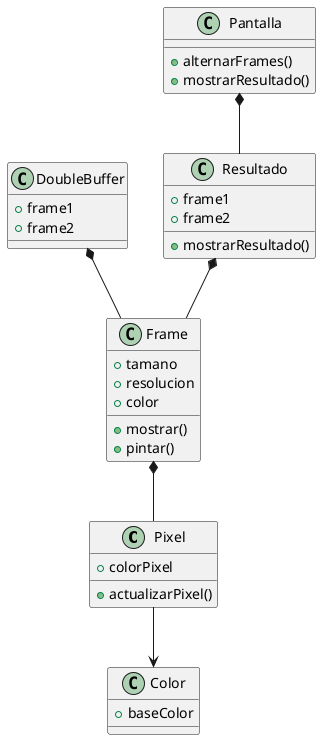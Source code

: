 @startuml Ejercicio1
class Pixel {
  +actualizarPixel()
  +colorPixel
}

class Color {
  +baseColor
}

class Frame {
  +tamano
  +resolucion
  +color
  +mostrar()
  +pintar()
}

class DoubleBuffer {
  +frame1
  +frame2
}

class Resultado {
  +frame1
  +frame2
  +mostrarResultado()
}

class Pantalla {
  +alternarFrames()
  +mostrarResultado()
}

Pixel --> Color
Frame *-- Pixel
DoubleBuffer *-- Frame
Resultado *-- Frame
Pantalla *-- Resultado
@enduml

